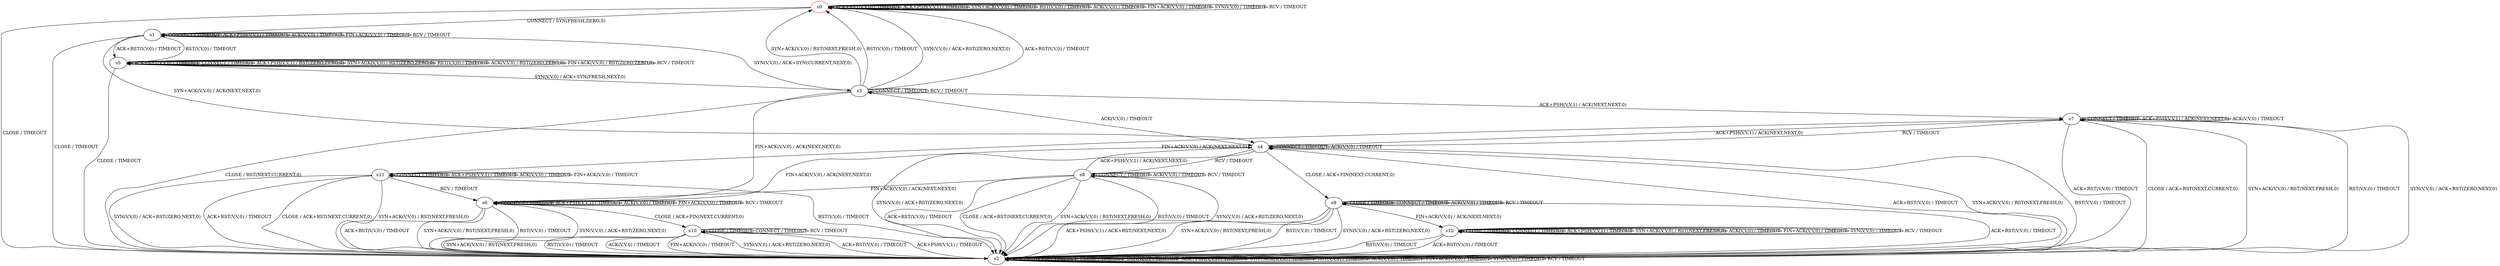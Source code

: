 digraph G {
label=""
s0 [color="red"]
s1
s2
s3
s4
s5
s6
s7
s8
s9
s10
s11
s12
s0 [label="s0"];
s0 -> s0[label=" ACK+RST(V,V,0) / TIMEOUT "]
s0 -> s2[label=" CLOSE / TIMEOUT "]
s0 -> s1[label=" CONNECT / SYN(FRESH,ZERO,0) "]
s0 -> s0[label=" ACK+PSH(V,V,1) / TIMEOUT "]
s0 -> s0[label=" SYN+ACK(V,V,0) / TIMEOUT "]
s0 -> s0[label=" RST(V,V,0) / TIMEOUT "]
s0 -> s0[label=" ACK(V,V,0) / TIMEOUT "]
s0 -> s0[label=" FIN+ACK(V,V,0) / TIMEOUT "]
s0 -> s0[label=" SYN(V,V,0) / TIMEOUT "]
s0 -> s0[label=" RCV / TIMEOUT "]
s1 [label="s1"];
s1 -> s5[label=" ACK+RST(V,V,0) / TIMEOUT "]
s1 -> s2[label=" CLOSE / TIMEOUT "]
s1 -> s1[label=" CONNECT / TIMEOUT "]
s1 -> s1[label=" ACK+PSH(V,V,1) / TIMEOUT "]
s1 -> s4[label=" SYN+ACK(V,V,0) / ACK(NEXT,NEXT,0) "]
s1 -> s5[label=" RST(V,V,0) / TIMEOUT "]
s1 -> s1[label=" ACK(V,V,0) / TIMEOUT "]
s1 -> s1[label=" FIN+ACK(V,V,0) / TIMEOUT "]
s1 -> s3[label=" SYN(V,V,0) / ACK+SYN(CURRENT,NEXT,0) "]
s1 -> s1[label=" RCV / TIMEOUT "]
s2 [label="s2"];
s2 -> s2[label=" ACK+RST(V,V,0) / TIMEOUT "]
s2 -> s2[label=" CLOSE / TIMEOUT "]
s2 -> s2[label=" CONNECT / TIMEOUT "]
s2 -> s2[label=" ACK+PSH(V,V,1) / TIMEOUT "]
s2 -> s2[label=" SYN+ACK(V,V,0) / TIMEOUT "]
s2 -> s2[label=" RST(V,V,0) / TIMEOUT "]
s2 -> s2[label=" ACK(V,V,0) / TIMEOUT "]
s2 -> s2[label=" FIN+ACK(V,V,0) / TIMEOUT "]
s2 -> s2[label=" SYN(V,V,0) / TIMEOUT "]
s2 -> s2[label=" RCV / TIMEOUT "]
s3 [label="s3"];
s3 -> s0[label=" ACK+RST(V,V,0) / TIMEOUT "]
s3 -> s2[label=" CLOSE / RST(NEXT,CURRENT,0) "]
s3 -> s3[label=" CONNECT / TIMEOUT "]
s3 -> s7[label=" ACK+PSH(V,V,1) / ACK(NEXT,NEXT,0) "]
s3 -> s0[label=" SYN+ACK(V,V,0) / RST(NEXT,FRESH,0) "]
s3 -> s0[label=" RST(V,V,0) / TIMEOUT "]
s3 -> s4[label=" ACK(V,V,0) / TIMEOUT "]
s3 -> s6[label=" FIN+ACK(V,V,0) / ACK(NEXT,NEXT,0) "]
s3 -> s0[label=" SYN(V,V,0) / ACK+RST(ZERO,NEXT,0) "]
s3 -> s3[label=" RCV / TIMEOUT "]
s4 [label="s4"];
s4 -> s2[label=" ACK+RST(V,V,0) / TIMEOUT "]
s4 -> s9[label=" CLOSE / ACK+FIN(NEXT,CURRENT,0) "]
s4 -> s4[label=" CONNECT / TIMEOUT "]
s4 -> s7[label=" ACK+PSH(V,V,1) / ACK(NEXT,NEXT,0) "]
s4 -> s2[label=" SYN+ACK(V,V,0) / RST(NEXT,FRESH,0) "]
s4 -> s2[label=" RST(V,V,0) / TIMEOUT "]
s4 -> s4[label=" ACK(V,V,0) / TIMEOUT "]
s4 -> s6[label=" FIN+ACK(V,V,0) / ACK(NEXT,NEXT,0) "]
s4 -> s2[label=" SYN(V,V,0) / ACK+RST(ZERO,NEXT,0) "]
s4 -> s8[label=" RCV / TIMEOUT "]
s5 [label="s5"];
s5 -> s5[label=" ACK+RST(V,V,0) / TIMEOUT "]
s5 -> s2[label=" CLOSE / TIMEOUT "]
s5 -> s5[label=" CONNECT / TIMEOUT "]
s5 -> s5[label=" ACK+PSH(V,V,1) / RST(ZERO,ZERO,0) "]
s5 -> s5[label=" SYN+ACK(V,V,0) / RST(ZERO,ZERO,0) "]
s5 -> s5[label=" RST(V,V,0) / TIMEOUT "]
s5 -> s5[label=" ACK(V,V,0) / RST(ZERO,ZERO,0) "]
s5 -> s5[label=" FIN+ACK(V,V,0) / RST(ZERO,ZERO,0) "]
s5 -> s3[label=" SYN(V,V,0) / ACK+SYN(FRESH,NEXT,0) "]
s5 -> s5[label=" RCV / TIMEOUT "]
s6 [label="s6"];
s6 -> s2[label=" ACK+RST(V,V,0) / TIMEOUT "]
s6 -> s10[label=" CLOSE / ACK+FIN(NEXT,CURRENT,0) "]
s6 -> s6[label=" CONNECT / TIMEOUT "]
s6 -> s6[label=" ACK+PSH(V,V,1) / TIMEOUT "]
s6 -> s2[label=" SYN+ACK(V,V,0) / RST(NEXT,FRESH,0) "]
s6 -> s2[label=" RST(V,V,0) / TIMEOUT "]
s6 -> s6[label=" ACK(V,V,0) / TIMEOUT "]
s6 -> s6[label=" FIN+ACK(V,V,0) / TIMEOUT "]
s6 -> s2[label=" SYN(V,V,0) / ACK+RST(ZERO,NEXT,0) "]
s6 -> s6[label=" RCV / TIMEOUT "]
s7 [label="s7"];
s7 -> s2[label=" ACK+RST(V,V,0) / TIMEOUT "]
s7 -> s2[label=" CLOSE / ACK+RST(NEXT,CURRENT,0) "]
s7 -> s7[label=" CONNECT / TIMEOUT "]
s7 -> s7[label=" ACK+PSH(V,V,1) / ACK(NEXT,NEXT,0) "]
s7 -> s2[label=" SYN+ACK(V,V,0) / RST(NEXT,FRESH,0) "]
s7 -> s2[label=" RST(V,V,0) / TIMEOUT "]
s7 -> s7[label=" ACK(V,V,0) / TIMEOUT "]
s7 -> s11[label=" FIN+ACK(V,V,0) / ACK(NEXT,NEXT,0) "]
s7 -> s2[label=" SYN(V,V,0) / ACK+RST(ZERO,NEXT,0) "]
s7 -> s4[label=" RCV / TIMEOUT "]
s8 [label="s8"];
s8 -> s2[label=" ACK+RST(V,V,0) / TIMEOUT "]
s8 -> s2[label=" CLOSE / ACK+RST(NEXT,CURRENT,0) "]
s8 -> s8[label=" CONNECT / TIMEOUT "]
s8 -> s4[label=" ACK+PSH(V,V,1) / ACK(NEXT,NEXT,0) "]
s8 -> s2[label=" SYN+ACK(V,V,0) / RST(NEXT,FRESH,0) "]
s8 -> s2[label=" RST(V,V,0) / TIMEOUT "]
s8 -> s8[label=" ACK(V,V,0) / TIMEOUT "]
s8 -> s6[label=" FIN+ACK(V,V,0) / ACK(NEXT,NEXT,0) "]
s8 -> s2[label=" SYN(V,V,0) / ACK+RST(ZERO,NEXT,0) "]
s8 -> s8[label=" RCV / TIMEOUT "]
s9 [label="s9"];
s9 -> s2[label=" ACK+RST(V,V,0) / TIMEOUT "]
s9 -> s9[label=" CLOSE / TIMEOUT "]
s9 -> s9[label=" CONNECT / TIMEOUT "]
s9 -> s2[label=" ACK+PSH(V,V,1) / ACK+RST(NEXT,NEXT,0) "]
s9 -> s2[label=" SYN+ACK(V,V,0) / RST(NEXT,FRESH,0) "]
s9 -> s2[label=" RST(V,V,0) / TIMEOUT "]
s9 -> s9[label=" ACK(V,V,0) / TIMEOUT "]
s9 -> s12[label=" FIN+ACK(V,V,0) / ACK(NEXT,NEXT,0) "]
s9 -> s2[label=" SYN(V,V,0) / ACK+RST(ZERO,NEXT,0) "]
s9 -> s9[label=" RCV / TIMEOUT "]
s10 [label="s10"];
s10 -> s2[label=" ACK+RST(V,V,0) / TIMEOUT "]
s10 -> s10[label=" CLOSE / TIMEOUT "]
s10 -> s10[label=" CONNECT / TIMEOUT "]
s10 -> s2[label=" ACK+PSH(V,V,1) / TIMEOUT "]
s10 -> s2[label=" SYN+ACK(V,V,0) / RST(NEXT,FRESH,0) "]
s10 -> s2[label=" RST(V,V,0) / TIMEOUT "]
s10 -> s2[label=" ACK(V,V,0) / TIMEOUT "]
s10 -> s2[label=" FIN+ACK(V,V,0) / TIMEOUT "]
s10 -> s2[label=" SYN(V,V,0) / ACK+RST(ZERO,NEXT,0) "]
s10 -> s10[label=" RCV / TIMEOUT "]
s11 [label="s11"];
s11 -> s2[label=" ACK+RST(V,V,0) / TIMEOUT "]
s11 -> s2[label=" CLOSE / ACK+RST(NEXT,CURRENT,0) "]
s11 -> s11[label=" CONNECT / TIMEOUT "]
s11 -> s11[label=" ACK+PSH(V,V,1) / TIMEOUT "]
s11 -> s2[label=" SYN+ACK(V,V,0) / RST(NEXT,FRESH,0) "]
s11 -> s2[label=" RST(V,V,0) / TIMEOUT "]
s11 -> s11[label=" ACK(V,V,0) / TIMEOUT "]
s11 -> s11[label=" FIN+ACK(V,V,0) / TIMEOUT "]
s11 -> s2[label=" SYN(V,V,0) / ACK+RST(ZERO,NEXT,0) "]
s11 -> s6[label=" RCV / TIMEOUT "]
s12 [label="s12"];
s12 -> s2[label=" ACK+RST(V,V,0) / TIMEOUT "]
s12 -> s12[label=" CLOSE / TIMEOUT "]
s12 -> s12[label=" CONNECT / TIMEOUT "]
s12 -> s12[label=" ACK+PSH(V,V,1) / TIMEOUT "]
s12 -> s12[label=" SYN+ACK(V,V,0) / RST(NEXT,FRESH,0) "]
s12 -> s2[label=" RST(V,V,0) / TIMEOUT "]
s12 -> s12[label=" ACK(V,V,0) / TIMEOUT "]
s12 -> s12[label=" FIN+ACK(V,V,0) / TIMEOUT "]
s12 -> s12[label=" SYN(V,V,0) / TIMEOUT "]
s12 -> s12[label=" RCV / TIMEOUT "]
}
